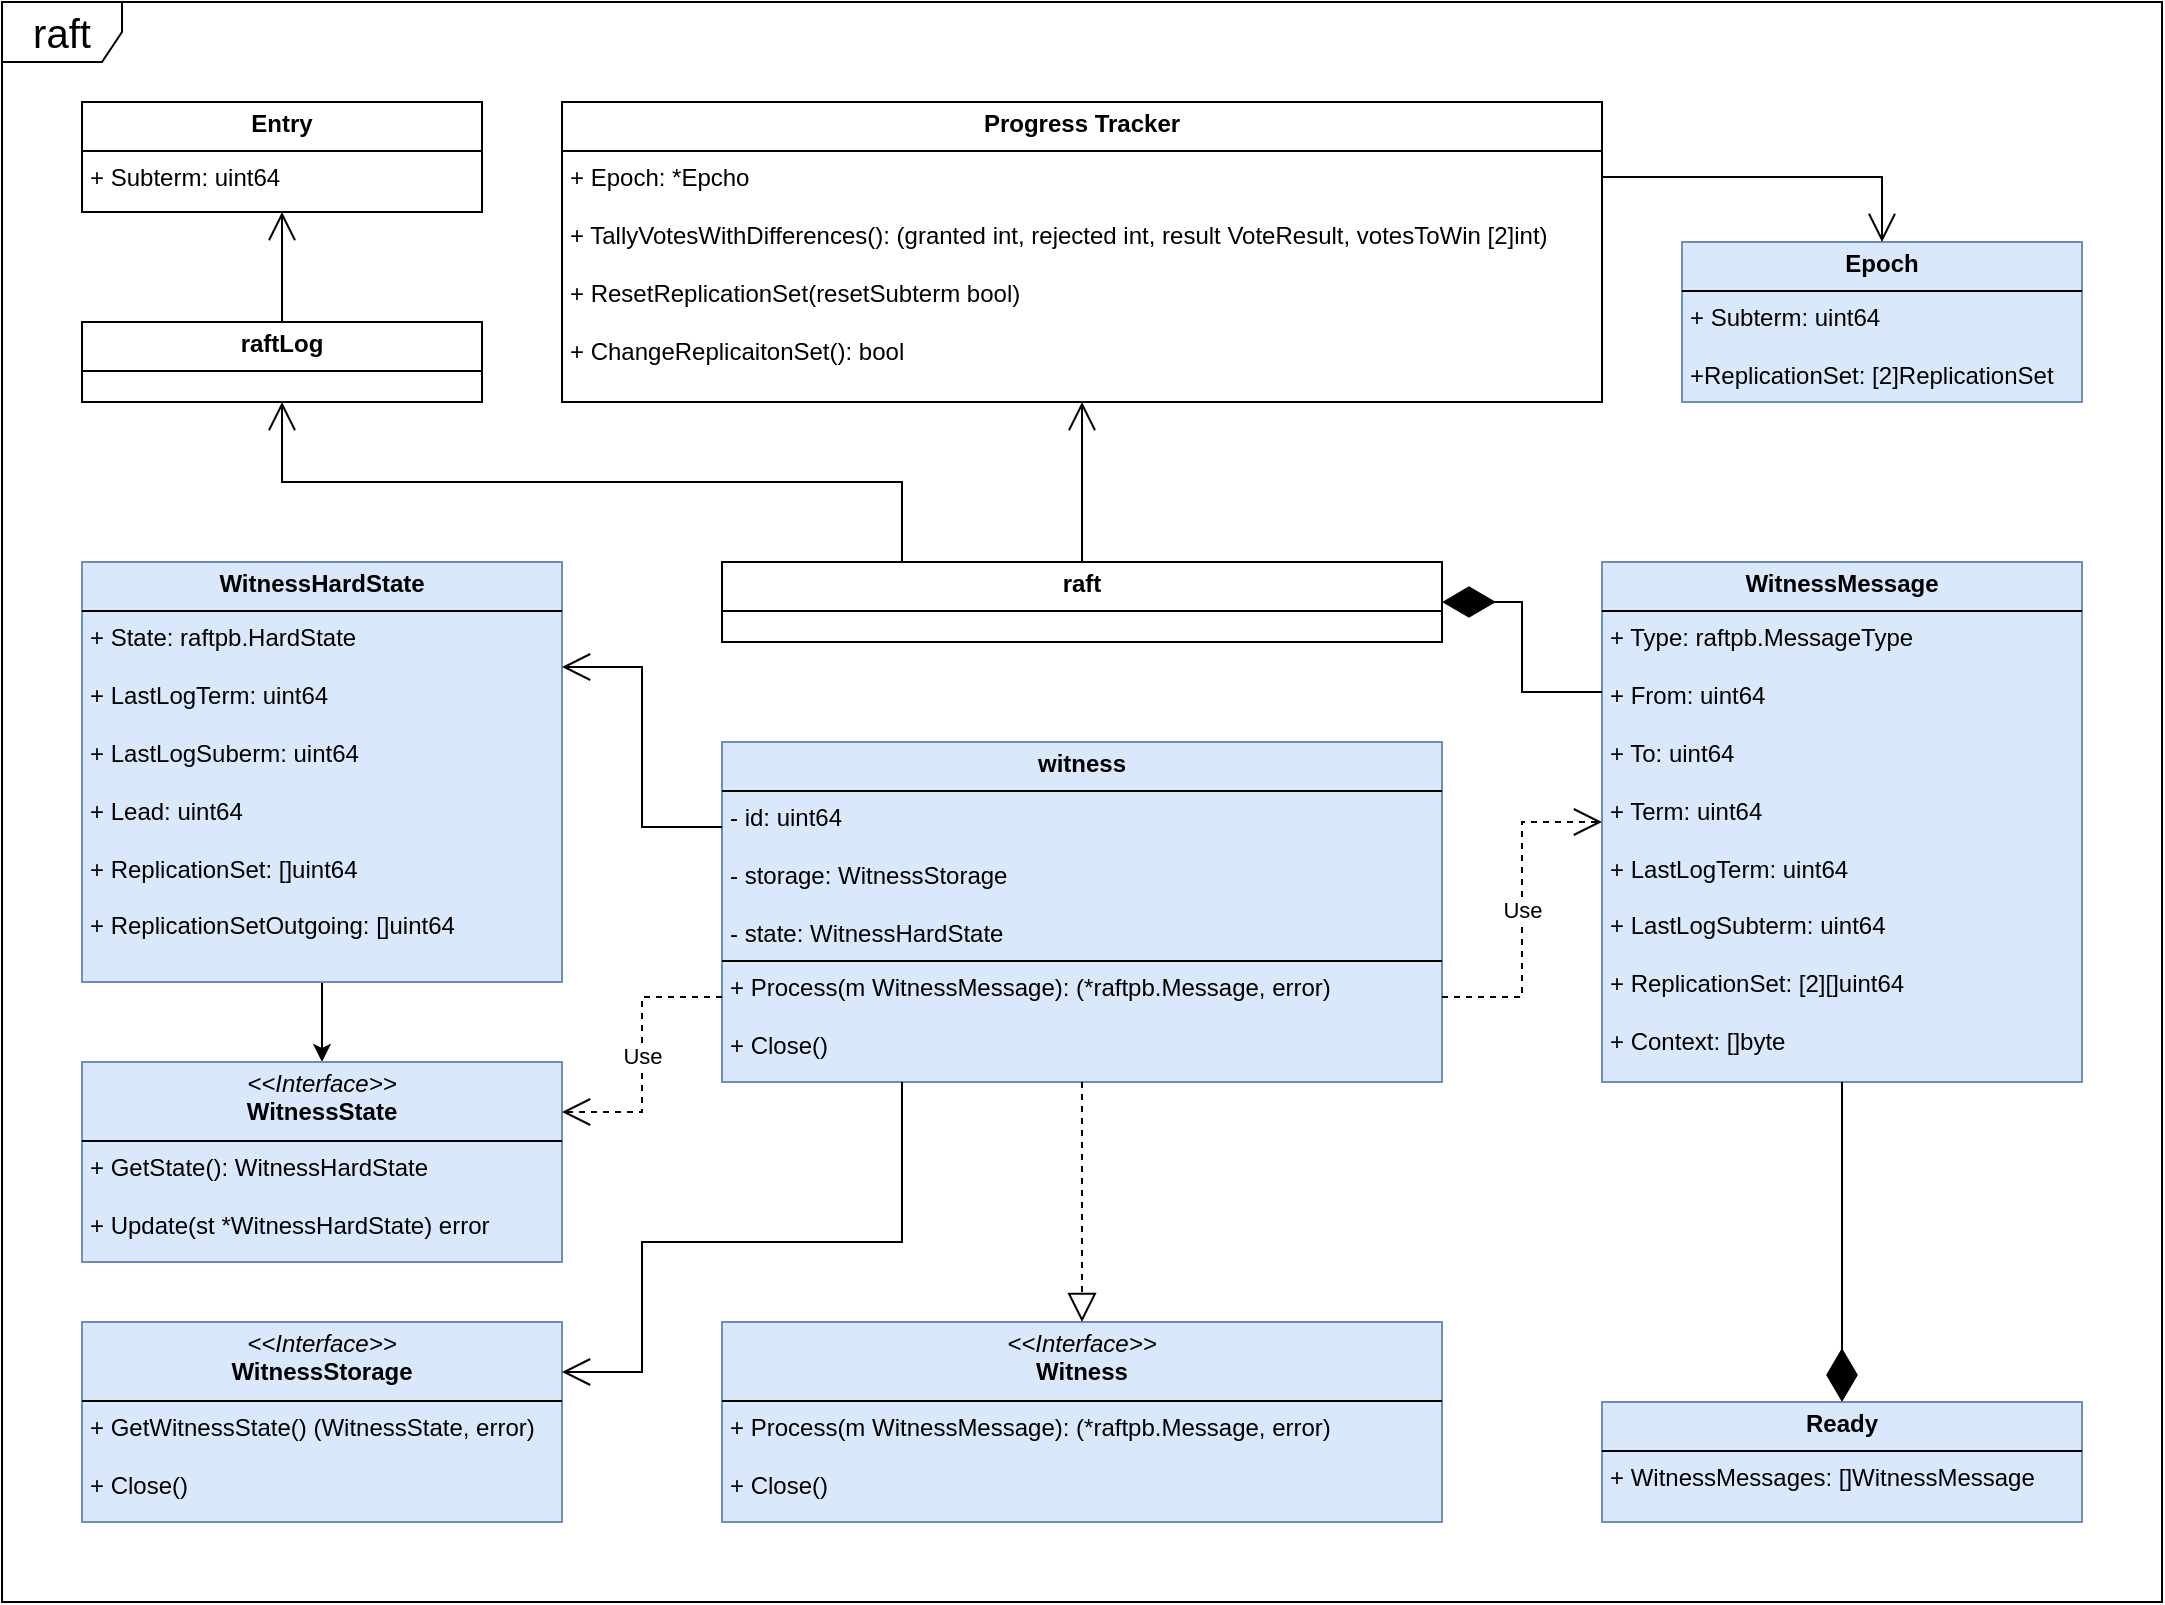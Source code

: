 <mxfile version="24.0.4" type="device" pages="3">
  <diagram name="Page-1" id="c4acf3e9-155e-7222-9cf6-157b1a14988f">
    <mxGraphModel dx="1665" dy="997" grid="1" gridSize="10" guides="1" tooltips="1" connect="1" arrows="1" fold="1" page="1" pageScale="1" pageWidth="850" pageHeight="1100" background="none" math="0" shadow="0">
      <root>
        <mxCell id="0" />
        <mxCell id="1" parent="0" />
        <mxCell id="xzUhpAQYdoC9mNCua7sk-2" value="&lt;p style=&quot;margin:0px;margin-top:4px;text-align:center;&quot;&gt;&lt;b&gt;Epoch&lt;/b&gt;&lt;/p&gt;&lt;hr size=&quot;1&quot; style=&quot;border-style:solid;&quot;&gt;&lt;p style=&quot;margin:0px;margin-left:4px;&quot;&gt;+ Subterm: uint64&lt;/p&gt;&lt;p style=&quot;margin:0px;margin-left:4px;&quot;&gt;&lt;br&gt;&lt;/p&gt;&lt;p style=&quot;margin:0px;margin-left:4px;&quot;&gt;+ReplicationSet: [2]ReplicationSet&lt;br&gt;&lt;/p&gt;&lt;p style=&quot;margin:0px;margin-left:4px;&quot;&gt;&lt;br&gt;&lt;/p&gt;" style="verticalAlign=top;align=left;overflow=fill;html=1;whiteSpace=wrap;fillColor=#dae8fc;strokeColor=#6c8ebf;" vertex="1" parent="1">
          <mxGeometry x="880" y="400" width="200" height="80" as="geometry" />
        </mxCell>
        <mxCell id="xzUhpAQYdoC9mNCua7sk-4" value="&lt;p style=&quot;margin:0px;margin-top:4px;text-align:center;&quot;&gt;&lt;b&gt;Progress Tracker&lt;/b&gt;&lt;/p&gt;&lt;hr size=&quot;1&quot; style=&quot;border-style:solid;&quot;&gt;&lt;p style=&quot;margin:0px;margin-left:4px;&quot;&gt;+ Epoch: *Epcho&lt;/p&gt;&lt;p style=&quot;margin:0px;margin-left:4px;&quot;&gt;&lt;br&gt;&lt;/p&gt;&lt;p style=&quot;margin:0px;margin-left:4px;&quot;&gt;+ TallyVotesWithDifferences(): (granted int, rejected int, result VoteResult, votesToWin [2]int)&lt;br&gt;&lt;/p&gt;&lt;p style=&quot;margin:0px;margin-left:4px;&quot;&gt;&lt;br&gt;&lt;/p&gt;&lt;p style=&quot;margin:0px;margin-left:4px;&quot;&gt;+ ResetReplicationSet(resetSubterm bool)&lt;br&gt;&lt;/p&gt;&lt;p style=&quot;margin:0px;margin-left:4px;&quot;&gt;&lt;br&gt;&lt;/p&gt;&lt;p style=&quot;margin:0px;margin-left:4px;&quot;&gt;+ ChangeReplicaitonSet(): bool&lt;/p&gt;" style="verticalAlign=top;align=left;overflow=fill;html=1;whiteSpace=wrap;" vertex="1" parent="1">
          <mxGeometry x="320" y="330" width="520" height="150" as="geometry" />
        </mxCell>
        <mxCell id="xzUhpAQYdoC9mNCua7sk-5" value="&lt;p style=&quot;margin:0px;margin-top:4px;text-align:center;&quot;&gt;&lt;b&gt;Entry&lt;/b&gt;&lt;/p&gt;&lt;hr size=&quot;1&quot; style=&quot;border-style:solid;&quot;&gt;&lt;p style=&quot;margin:0px;margin-left:4px;&quot;&gt;+ Subterm: uint64&lt;/p&gt;" style="verticalAlign=top;align=left;overflow=fill;html=1;whiteSpace=wrap;" vertex="1" parent="1">
          <mxGeometry x="80" y="330" width="200" height="55" as="geometry" />
        </mxCell>
        <mxCell id="xzUhpAQYdoC9mNCua7sk-6" value="&lt;p style=&quot;margin:0px;margin-top:4px;text-align:center;&quot;&gt;&lt;b&gt;raftLog&lt;/b&gt;&lt;/p&gt;&lt;hr size=&quot;1&quot; style=&quot;border-style:solid;&quot;&gt;&lt;div style=&quot;height:2px;&quot;&gt;&lt;/div&gt;" style="verticalAlign=top;align=left;overflow=fill;html=1;whiteSpace=wrap;" vertex="1" parent="1">
          <mxGeometry x="80" y="440" width="200" height="40" as="geometry" />
        </mxCell>
        <mxCell id="xzUhpAQYdoC9mNCua7sk-7" value="&lt;p style=&quot;margin:0px;margin-top:4px;text-align:center;&quot;&gt;&lt;b&gt;raft&lt;/b&gt;&lt;/p&gt;&lt;hr size=&quot;1&quot; style=&quot;border-style:solid;&quot;&gt;&lt;div style=&quot;height:2px;&quot;&gt;&lt;/div&gt;" style="verticalAlign=top;align=left;overflow=fill;html=1;whiteSpace=wrap;" vertex="1" parent="1">
          <mxGeometry x="400" y="560" width="360" height="40" as="geometry" />
        </mxCell>
        <mxCell id="xzUhpAQYdoC9mNCua7sk-51" value="" style="edgeStyle=orthogonalEdgeStyle;rounded=0;orthogonalLoop=1;jettySize=auto;html=1;" edge="1" parent="1" source="xzUhpAQYdoC9mNCua7sk-13" target="xzUhpAQYdoC9mNCua7sk-23">
          <mxGeometry relative="1" as="geometry" />
        </mxCell>
        <mxCell id="xzUhpAQYdoC9mNCua7sk-13" value="&lt;p style=&quot;margin:0px;margin-top:4px;text-align:center;&quot;&gt;&lt;b&gt;WitnessHardState&lt;/b&gt;&lt;/p&gt;&lt;hr size=&quot;1&quot; style=&quot;border-style:solid;&quot;&gt;&lt;p style=&quot;margin:0px;margin-left:4px;&quot;&gt;+ State: raftpb.HardState&lt;/p&gt;&lt;p style=&quot;margin:0px;margin-left:4px;&quot;&gt;&lt;br&gt;&lt;/p&gt;&lt;p style=&quot;margin:0px;margin-left:4px;&quot;&gt;+ LastLogTerm: uint64&lt;/p&gt;&lt;p style=&quot;margin:0px;margin-left:4px;&quot;&gt;&lt;br&gt;&lt;/p&gt;&lt;p style=&quot;margin:0px;margin-left:4px;&quot;&gt;+ LastLogSuberm: uint64&lt;/p&gt;&lt;p style=&quot;margin:0px;margin-left:4px;&quot;&gt;&lt;br&gt;&lt;/p&gt;&lt;p style=&quot;margin:0px;margin-left:4px;&quot;&gt;+ Lead: uint64&lt;/p&gt;&lt;p style=&quot;margin:0px;margin-left:4px;&quot;&gt;&lt;br&gt;&lt;/p&gt;&lt;p style=&quot;margin:0px;margin-left:4px;&quot;&gt;+ ReplicationSet: []uint64&lt;/p&gt;&lt;p style=&quot;margin:0px;margin-left:4px;&quot;&gt;&lt;br&gt;&lt;/p&gt;&lt;p style=&quot;margin:0px;margin-left:4px;&quot;&gt;+ ReplicationSetOutgoing: []uint64&lt;/p&gt;" style="verticalAlign=top;align=left;overflow=fill;html=1;whiteSpace=wrap;fillColor=#dae8fc;strokeColor=#6c8ebf;" vertex="1" parent="1">
          <mxGeometry x="80" y="560" width="240" height="210" as="geometry" />
        </mxCell>
        <mxCell id="xzUhpAQYdoC9mNCua7sk-18" value="&lt;p style=&quot;margin:0px;margin-top:4px;text-align:center;&quot;&gt;&lt;b&gt;witness&lt;/b&gt;&lt;/p&gt;&lt;hr size=&quot;1&quot; style=&quot;border-style:solid;&quot;&gt;&lt;p style=&quot;margin: 0px 0px 0px 4px;&quot;&gt;- id: uint64&lt;/p&gt;&lt;p style=&quot;margin: 0px 0px 0px 4px;&quot;&gt;&lt;br&gt;&lt;/p&gt;&lt;p style=&quot;margin: 0px 0px 0px 4px;&quot;&gt;- storage: WitnessStorage&lt;/p&gt;&lt;p style=&quot;margin: 0px 0px 0px 4px;&quot;&gt;&lt;br&gt;&lt;/p&gt;&lt;p style=&quot;margin: 0px 0px 0px 4px;&quot;&gt;- state: WitnessHardState&lt;/p&gt;&lt;hr size=&quot;1&quot; style=&quot;border-style:solid;&quot;&gt;&lt;p style=&quot;margin:0px;margin-left:4px;&quot;&gt;+ Process(m WitnessMessage): (*raftpb.Message, error)&lt;/p&gt;&lt;p style=&quot;margin:0px;margin-left:4px;&quot;&gt;&lt;br&gt;&lt;/p&gt;&lt;p style=&quot;margin:0px;margin-left:4px;&quot;&gt;+ Close()&lt;br&gt;&lt;/p&gt;" style="verticalAlign=top;align=left;overflow=fill;html=1;whiteSpace=wrap;fillColor=#dae8fc;strokeColor=#6c8ebf;" vertex="1" parent="1">
          <mxGeometry x="400" y="650" width="360" height="170" as="geometry" />
        </mxCell>
        <mxCell id="xzUhpAQYdoC9mNCua7sk-19" value="&lt;p style=&quot;margin:0px;margin-top:4px;text-align:center;&quot;&gt;&lt;b&gt;WitnessMessage&lt;/b&gt;&lt;/p&gt;&lt;hr size=&quot;1&quot; style=&quot;border-style:solid;&quot;&gt;&lt;p style=&quot;margin:0px;margin-left:4px;&quot;&gt;+ Type: raftpb.MessageType&lt;/p&gt;&lt;p style=&quot;margin:0px;margin-left:4px;&quot;&gt;&lt;br&gt;&lt;/p&gt;&lt;p style=&quot;margin:0px;margin-left:4px;&quot;&gt;+ From: uint64&lt;/p&gt;&lt;p style=&quot;margin:0px;margin-left:4px;&quot;&gt;&lt;br&gt;&lt;/p&gt;&lt;p style=&quot;margin:0px;margin-left:4px;&quot;&gt;+ To: uint64&lt;/p&gt;&lt;p style=&quot;margin:0px;margin-left:4px;&quot;&gt;&lt;br&gt;&lt;/p&gt;&lt;p style=&quot;margin:0px;margin-left:4px;&quot;&gt;+ Term: uint64&lt;/p&gt;&lt;p style=&quot;margin:0px;margin-left:4px;&quot;&gt;&lt;br&gt;&lt;/p&gt;&lt;p style=&quot;margin:0px;margin-left:4px;&quot;&gt;+ LastLogTerm: uint64&lt;/p&gt;&lt;p style=&quot;margin:0px;margin-left:4px;&quot;&gt;&lt;br&gt;&lt;/p&gt;&lt;p style=&quot;margin:0px;margin-left:4px;&quot;&gt;+ LastLogSubterm: uint64&lt;/p&gt;&lt;p style=&quot;margin:0px;margin-left:4px;&quot;&gt;&lt;br&gt;&lt;/p&gt;&lt;p style=&quot;margin:0px;margin-left:4px;&quot;&gt;+ ReplicationSet: [2][]uint64&lt;/p&gt;&lt;p style=&quot;margin:0px;margin-left:4px;&quot;&gt;&lt;br&gt;&lt;/p&gt;&lt;p style=&quot;margin:0px;margin-left:4px;&quot;&gt;+ Context: []byte&lt;/p&gt;" style="verticalAlign=top;align=left;overflow=fill;html=1;whiteSpace=wrap;fillColor=#dae8fc;strokeColor=#6c8ebf;" vertex="1" parent="1">
          <mxGeometry x="840" y="560" width="240" height="260" as="geometry" />
        </mxCell>
        <mxCell id="xzUhpAQYdoC9mNCua7sk-21" value="&lt;p style=&quot;margin:0px;margin-top:4px;text-align:center;&quot;&gt;&lt;b&gt;Ready&lt;/b&gt;&lt;/p&gt;&lt;hr size=&quot;1&quot; style=&quot;border-style:solid;&quot;&gt;&lt;p style=&quot;margin:0px;margin-left:4px;&quot;&gt;+ WitnessMessages: []WitnessMessage&lt;/p&gt;" style="verticalAlign=top;align=left;overflow=fill;html=1;whiteSpace=wrap;fillColor=#dae8fc;strokeColor=#6c8ebf;" vertex="1" parent="1">
          <mxGeometry x="840" y="980" width="240" height="60" as="geometry" />
        </mxCell>
        <mxCell id="xzUhpAQYdoC9mNCua7sk-23" value="&lt;p style=&quot;margin:0px;margin-top:4px;text-align:center;&quot;&gt;&lt;i&gt;&amp;lt;&amp;lt;Interface&amp;gt;&amp;gt;&lt;/i&gt;&lt;br&gt;&lt;b&gt;WitnessState&lt;/b&gt;&lt;/p&gt;&lt;hr size=&quot;1&quot; style=&quot;border-style:solid;&quot;&gt;&lt;p style=&quot;margin:0px;margin-left:4px;&quot;&gt;&lt;span style=&quot;background-color: initial;&quot;&gt;+ GetState(): WitnessHardState&lt;/span&gt;&lt;br&gt;&lt;/p&gt;&lt;p style=&quot;margin:0px;margin-left:4px;&quot;&gt;&lt;span style=&quot;background-color: initial;&quot;&gt;&lt;br&gt;&lt;/span&gt;&lt;/p&gt;&lt;p style=&quot;margin:0px;margin-left:4px;&quot;&gt;+ Update(st *WitnessHardState) error&lt;/p&gt;" style="verticalAlign=top;align=left;overflow=fill;html=1;whiteSpace=wrap;fillColor=#dae8fc;strokeColor=#6c8ebf;" vertex="1" parent="1">
          <mxGeometry x="80" y="810" width="240" height="100" as="geometry" />
        </mxCell>
        <mxCell id="xzUhpAQYdoC9mNCua7sk-24" value="&lt;p style=&quot;margin:0px;margin-top:4px;text-align:center;&quot;&gt;&lt;i&gt;&amp;lt;&amp;lt;Interface&amp;gt;&amp;gt;&lt;/i&gt;&lt;br&gt;&lt;b&gt;WitnessStorage&lt;/b&gt;&lt;/p&gt;&lt;hr size=&quot;1&quot; style=&quot;border-style:solid;&quot;&gt;&lt;p style=&quot;margin:0px;margin-left:4px;&quot;&gt;&lt;/p&gt;&lt;p style=&quot;margin:0px;margin-left:4px;&quot;&gt;+ GetWitnessState() (WitnessState, error)&lt;/p&gt;&lt;p style=&quot;margin:0px;margin-left:4px;&quot;&gt;&lt;br&gt;+ Close()&lt;/p&gt;" style="verticalAlign=top;align=left;overflow=fill;html=1;whiteSpace=wrap;fillColor=#dae8fc;strokeColor=#6c8ebf;" vertex="1" parent="1">
          <mxGeometry x="80" y="940" width="240" height="100" as="geometry" />
        </mxCell>
        <mxCell id="xzUhpAQYdoC9mNCua7sk-25" value="&lt;p style=&quot;margin:0px;margin-top:4px;text-align:center;&quot;&gt;&lt;i&gt;&amp;lt;&amp;lt;Interface&amp;gt;&amp;gt;&lt;/i&gt;&lt;br&gt;&lt;b&gt;Witness&lt;/b&gt;&lt;/p&gt;&lt;hr size=&quot;1&quot; style=&quot;border-style:solid;&quot;&gt;&lt;p style=&quot;margin:0px;margin-left:4px;&quot;&gt;&lt;/p&gt;&lt;p style=&quot;margin:0px;margin-left:4px;&quot;&gt;+ Process(m WitnessMessage): (*raftpb.Message, error)&lt;/p&gt;&lt;p style=&quot;margin:0px;margin-left:4px;&quot;&gt;&lt;br&gt;+ Close()&lt;/p&gt;" style="verticalAlign=top;align=left;overflow=fill;html=1;whiteSpace=wrap;fillColor=#dae8fc;strokeColor=#6c8ebf;" vertex="1" parent="1">
          <mxGeometry x="400" y="940" width="360" height="100" as="geometry" />
        </mxCell>
        <mxCell id="xzUhpAQYdoC9mNCua7sk-29" value="" style="endArrow=open;endFill=1;endSize=12;html=1;rounded=0;exitX=0;exitY=0.25;exitDx=0;exitDy=0;entryX=1;entryY=0.25;entryDx=0;entryDy=0;edgeStyle=orthogonalEdgeStyle;" edge="1" parent="1" source="xzUhpAQYdoC9mNCua7sk-18" target="xzUhpAQYdoC9mNCua7sk-13">
          <mxGeometry width="160" relative="1" as="geometry">
            <mxPoint x="455.0" y="650" as="sourcePoint" />
            <mxPoint x="395" y="590" as="targetPoint" />
          </mxGeometry>
        </mxCell>
        <mxCell id="xzUhpAQYdoC9mNCua7sk-30" value="" style="endArrow=open;endFill=1;endSize=12;html=1;rounded=0;entryX=0.5;entryY=1;entryDx=0;entryDy=0;exitX=0.5;exitY=0;exitDx=0;exitDy=0;edgeStyle=orthogonalEdgeStyle;" edge="1" parent="1" source="xzUhpAQYdoC9mNCua7sk-6" target="xzUhpAQYdoC9mNCua7sk-5">
          <mxGeometry width="160" relative="1" as="geometry">
            <mxPoint x="-10" y="270" as="sourcePoint" />
            <mxPoint x="150" y="270" as="targetPoint" />
          </mxGeometry>
        </mxCell>
        <mxCell id="xzUhpAQYdoC9mNCua7sk-31" value="" style="endArrow=open;endFill=1;endSize=12;html=1;rounded=0;entryX=0.5;entryY=0;entryDx=0;entryDy=0;exitX=1;exitY=0.25;exitDx=0;exitDy=0;edgeStyle=orthogonalEdgeStyle;" edge="1" parent="1" source="xzUhpAQYdoC9mNCua7sk-4" target="xzUhpAQYdoC9mNCua7sk-2">
          <mxGeometry width="160" relative="1" as="geometry">
            <mxPoint x="60" y="410" as="sourcePoint" />
            <mxPoint x="220" y="410" as="targetPoint" />
          </mxGeometry>
        </mxCell>
        <mxCell id="xzUhpAQYdoC9mNCua7sk-32" value="" style="endArrow=open;endFill=1;endSize=12;html=1;rounded=0;entryX=0.5;entryY=1;entryDx=0;entryDy=0;exitX=0.25;exitY=0;exitDx=0;exitDy=0;edgeStyle=orthogonalEdgeStyle;" edge="1" parent="1" source="xzUhpAQYdoC9mNCua7sk-7" target="xzUhpAQYdoC9mNCua7sk-6">
          <mxGeometry width="160" relative="1" as="geometry">
            <mxPoint x="80" y="430" as="sourcePoint" />
            <mxPoint x="240" y="430" as="targetPoint" />
          </mxGeometry>
        </mxCell>
        <mxCell id="xzUhpAQYdoC9mNCua7sk-34" value="Use" style="endArrow=open;endSize=12;dashed=1;html=1;rounded=0;entryX=0;entryY=0.5;entryDx=0;entryDy=0;exitX=1;exitY=0.75;exitDx=0;exitDy=0;edgeStyle=orthogonalEdgeStyle;" edge="1" parent="1" source="xzUhpAQYdoC9mNCua7sk-18" target="xzUhpAQYdoC9mNCua7sk-19">
          <mxGeometry width="160" relative="1" as="geometry">
            <mxPoint x="-380" y="860" as="sourcePoint" />
            <mxPoint x="-220" y="860" as="targetPoint" />
          </mxGeometry>
        </mxCell>
        <mxCell id="xzUhpAQYdoC9mNCua7sk-35" value="Use" style="endArrow=open;endSize=12;dashed=1;html=1;rounded=0;entryX=1;entryY=0.25;entryDx=0;entryDy=0;exitX=0;exitY=0.75;exitDx=0;exitDy=0;edgeStyle=orthogonalEdgeStyle;" edge="1" parent="1" source="xzUhpAQYdoC9mNCua7sk-18" target="xzUhpAQYdoC9mNCua7sk-23">
          <mxGeometry width="160" relative="1" as="geometry">
            <mxPoint x="790" y="745" as="sourcePoint" />
            <mxPoint x="920" y="790" as="targetPoint" />
          </mxGeometry>
        </mxCell>
        <mxCell id="xzUhpAQYdoC9mNCua7sk-36" value="" style="endArrow=diamondThin;endFill=1;endSize=24;html=1;rounded=0;entryX=1;entryY=0.5;entryDx=0;entryDy=0;exitX=0;exitY=0.25;exitDx=0;exitDy=0;edgeStyle=orthogonalEdgeStyle;" edge="1" parent="1" source="xzUhpAQYdoC9mNCua7sk-19" target="xzUhpAQYdoC9mNCua7sk-7">
          <mxGeometry width="160" relative="1" as="geometry">
            <mxPoint x="1050" y="460" as="sourcePoint" />
            <mxPoint x="1210" y="460" as="targetPoint" />
          </mxGeometry>
        </mxCell>
        <mxCell id="xzUhpAQYdoC9mNCua7sk-39" value="" style="endArrow=open;endFill=1;endSize=12;html=1;rounded=0;entryX=1;entryY=0.25;entryDx=0;entryDy=0;exitX=0.25;exitY=1;exitDx=0;exitDy=0;edgeStyle=orthogonalEdgeStyle;" edge="1" parent="1" source="xzUhpAQYdoC9mNCua7sk-18" target="xzUhpAQYdoC9mNCua7sk-24">
          <mxGeometry width="160" relative="1" as="geometry">
            <mxPoint x="310" y="950" as="sourcePoint" />
            <mxPoint x="470" y="950" as="targetPoint" />
            <Array as="points">
              <mxPoint x="490" y="900" />
              <mxPoint x="360" y="900" />
              <mxPoint x="360" y="965" />
            </Array>
          </mxGeometry>
        </mxCell>
        <mxCell id="xzUhpAQYdoC9mNCua7sk-40" value="" style="endArrow=block;dashed=1;endFill=0;endSize=12;html=1;rounded=0;exitX=0.5;exitY=1;exitDx=0;exitDy=0;edgeStyle=orthogonalEdgeStyle;" edge="1" parent="1" source="xzUhpAQYdoC9mNCua7sk-18" target="xzUhpAQYdoC9mNCua7sk-25">
          <mxGeometry width="160" relative="1" as="geometry">
            <mxPoint x="620" y="930" as="sourcePoint" />
            <mxPoint x="780" y="930" as="targetPoint" />
          </mxGeometry>
        </mxCell>
        <mxCell id="xzUhpAQYdoC9mNCua7sk-46" value="" style="endArrow=open;endFill=1;endSize=12;html=1;rounded=0;entryX=0.5;entryY=1;entryDx=0;entryDy=0;edgeStyle=orthogonalEdgeStyle;" edge="1" parent="1" source="xzUhpAQYdoC9mNCua7sk-7" target="xzUhpAQYdoC9mNCua7sk-4">
          <mxGeometry width="160" relative="1" as="geometry">
            <mxPoint x="760" y="520" as="sourcePoint" />
            <mxPoint x="920" y="520" as="targetPoint" />
          </mxGeometry>
        </mxCell>
        <mxCell id="xzUhpAQYdoC9mNCua7sk-50" value="" style="endArrow=diamondThin;endFill=1;endSize=24;html=1;rounded=0;entryX=0.5;entryY=0;entryDx=0;entryDy=0;exitX=0.5;exitY=1;exitDx=0;exitDy=0;" edge="1" parent="1" source="xzUhpAQYdoC9mNCua7sk-19" target="xzUhpAQYdoC9mNCua7sk-21">
          <mxGeometry width="160" relative="1" as="geometry">
            <mxPoint x="790" y="830" as="sourcePoint" />
            <mxPoint x="950" y="830" as="targetPoint" />
          </mxGeometry>
        </mxCell>
        <mxCell id="xzUhpAQYdoC9mNCua7sk-52" value="&lt;font style=&quot;font-size: 20px;&quot;&gt;raft&lt;/font&gt;" style="shape=umlFrame;whiteSpace=wrap;html=1;pointerEvents=0;" vertex="1" parent="1">
          <mxGeometry x="40" y="280" width="1080" height="800" as="geometry" />
        </mxCell>
      </root>
    </mxGraphModel>
  </diagram>
  <diagram id="0UP-U2pG9MK0xtsbDq5Z" name="Page-2">
    <mxGraphModel dx="1665" dy="997" grid="1" gridSize="10" guides="1" tooltips="1" connect="1" arrows="1" fold="1" page="1" pageScale="1" pageWidth="850" pageHeight="1100" math="0" shadow="0">
      <root>
        <mxCell id="0" />
        <mxCell id="1" parent="0" />
        <mxCell id="YR4e5VXAbgDGqCCQ_TVe-1" value="&lt;b&gt;&lt;font style=&quot;font-size: 17px;&quot;&gt;etcd&lt;/font&gt;&lt;/b&gt;" style="html=1;dropTarget=0;whiteSpace=wrap;verticalAlign=top;" vertex="1" parent="1">
          <mxGeometry x="390" y="720" width="440" height="260" as="geometry" />
        </mxCell>
        <mxCell id="YR4e5VXAbgDGqCCQ_TVe-2" value="" style="shape=module;jettyWidth=8;jettyHeight=4;" vertex="1" parent="YR4e5VXAbgDGqCCQ_TVe-1">
          <mxGeometry x="1" width="20" height="20" relative="1" as="geometry">
            <mxPoint x="-27" y="7" as="offset" />
          </mxGeometry>
        </mxCell>
        <mxCell id="YR4e5VXAbgDGqCCQ_TVe-3" value="&lt;b&gt;raft&lt;/b&gt;" style="html=1;dropTarget=0;whiteSpace=wrap;verticalAlign=middle;" vertex="1" parent="1">
          <mxGeometry x="550" y="840" width="120" height="40" as="geometry" />
        </mxCell>
        <mxCell id="YR4e5VXAbgDGqCCQ_TVe-4" value="" style="shape=module;jettyWidth=8;jettyHeight=4;" vertex="1" parent="YR4e5VXAbgDGqCCQ_TVe-3">
          <mxGeometry x="1" width="20" height="20" relative="1" as="geometry">
            <mxPoint x="-27" y="7" as="offset" />
          </mxGeometry>
        </mxCell>
        <mxCell id="YR4e5VXAbgDGqCCQ_TVe-5" value="&lt;b&gt;Mounted Share Witness&lt;/b&gt;" style="html=1;dropTarget=0;whiteSpace=wrap;verticalAlign=bottom;" vertex="1" parent="1">
          <mxGeometry x="550" y="760" width="120" height="60" as="geometry" />
        </mxCell>
        <mxCell id="YR4e5VXAbgDGqCCQ_TVe-6" value="" style="shape=module;jettyWidth=8;jettyHeight=4;" vertex="1" parent="YR4e5VXAbgDGqCCQ_TVe-5">
          <mxGeometry x="1" width="20" height="20" relative="1" as="geometry">
            <mxPoint x="-27" y="7" as="offset" />
          </mxGeometry>
        </mxCell>
        <mxCell id="YR4e5VXAbgDGqCCQ_TVe-7" value="" style="ellipse;whiteSpace=wrap;html=1;align=center;aspect=fixed;fillColor=none;strokeColor=none;resizable=0;perimeter=centerPerimeter;rotatable=0;allowArrows=0;points=[];outlineConnect=1;" vertex="1" parent="1">
          <mxGeometry x="752" y="830" width="10" height="10" as="geometry" />
        </mxCell>
        <mxCell id="YR4e5VXAbgDGqCCQ_TVe-8" value="&lt;b&gt;Azure Blob Witness&lt;/b&gt;" style="html=1;dropTarget=0;whiteSpace=wrap;verticalAlign=bottom;" vertex="1" parent="1">
          <mxGeometry x="550" y="900" width="120" height="60" as="geometry" />
        </mxCell>
        <mxCell id="YR4e5VXAbgDGqCCQ_TVe-9" value="" style="shape=module;jettyWidth=8;jettyHeight=4;" vertex="1" parent="YR4e5VXAbgDGqCCQ_TVe-8">
          <mxGeometry x="1" width="20" height="20" relative="1" as="geometry">
            <mxPoint x="-27" y="7" as="offset" />
          </mxGeometry>
        </mxCell>
        <mxCell id="YR4e5VXAbgDGqCCQ_TVe-10" value="Witness" style="rounded=0;orthogonalLoop=1;jettySize=auto;html=1;endArrow=oval;endFill=0;sketch=0;sourcePerimeterSpacing=0;targetPerimeterSpacing=0;endSize=10;exitX=1;exitY=0.5;exitDx=0;exitDy=0;" edge="1" parent="1" source="YR4e5VXAbgDGqCCQ_TVe-3">
          <mxGeometry x="1" y="-22" relative="1" as="geometry">
            <mxPoint x="680" y="790" as="sourcePoint" />
            <mxPoint x="690" y="860" as="targetPoint" />
            <mxPoint x="10" y="-2" as="offset" />
          </mxGeometry>
        </mxCell>
        <mxCell id="YR4e5VXAbgDGqCCQ_TVe-11" value="" style="ellipse;whiteSpace=wrap;html=1;align=center;aspect=fixed;fillColor=none;strokeColor=none;resizable=0;perimeter=centerPerimeter;rotatable=0;allowArrows=0;points=[];outlineConnect=1;" vertex="1" parent="1">
          <mxGeometry x="680" y="850" width="10" height="10" as="geometry" />
        </mxCell>
        <mxCell id="YR4e5VXAbgDGqCCQ_TVe-12" value="" style="rounded=0;orthogonalLoop=1;jettySize=auto;html=1;endArrow=halfCircle;endFill=0;endSize=6;strokeWidth=1;sketch=0;exitX=0;exitY=0.5;exitDx=0;exitDy=0;" edge="1" parent="1" source="YR4e5VXAbgDGqCCQ_TVe-3">
          <mxGeometry relative="1" as="geometry">
            <mxPoint x="650" y="870" as="sourcePoint" />
            <mxPoint x="530" y="860" as="targetPoint" />
          </mxGeometry>
        </mxCell>
        <mxCell id="YR4e5VXAbgDGqCCQ_TVe-13" value="WitnessState&lt;div&gt;WitnessStorage&lt;/div&gt;" style="edgeLabel;html=1;align=center;verticalAlign=middle;resizable=0;points=[];" vertex="1" connectable="0" parent="YR4e5VXAbgDGqCCQ_TVe-12">
          <mxGeometry x="-0.22" relative="1" as="geometry">
            <mxPoint x="-92" as="offset" />
          </mxGeometry>
        </mxCell>
        <mxCell id="YR4e5VXAbgDGqCCQ_TVe-14" value="" style="rounded=0;orthogonalLoop=1;jettySize=auto;html=1;endArrow=oval;endFill=0;sketch=0;sourcePerimeterSpacing=0;targetPerimeterSpacing=0;endSize=10;exitX=0;exitY=0.5;exitDx=0;exitDy=0;" edge="1" parent="1" source="YR4e5VXAbgDGqCCQ_TVe-8">
          <mxGeometry relative="1" as="geometry">
            <mxPoint x="710" y="830" as="sourcePoint" />
            <mxPoint x="530" y="930" as="targetPoint" />
          </mxGeometry>
        </mxCell>
        <mxCell id="YR4e5VXAbgDGqCCQ_TVe-15" value="" style="rounded=0;orthogonalLoop=1;jettySize=auto;html=1;endArrow=oval;endFill=0;sketch=0;sourcePerimeterSpacing=0;targetPerimeterSpacing=0;endSize=10;exitX=0;exitY=0.5;exitDx=0;exitDy=0;" edge="1" parent="1" source="YR4e5VXAbgDGqCCQ_TVe-5">
          <mxGeometry relative="1" as="geometry">
            <mxPoint x="732" y="850" as="sourcePoint" />
            <mxPoint x="530" y="790" as="targetPoint" />
          </mxGeometry>
        </mxCell>
        <mxCell id="YR4e5VXAbgDGqCCQ_TVe-16" value="" style="endArrow=classic;html=1;rounded=1;edgeStyle=elbowEdgeStyle;dashed=1;" edge="1" parent="1">
          <mxGeometry width="50" height="50" relative="1" as="geometry">
            <mxPoint x="530" y="860" as="sourcePoint" />
            <mxPoint x="520" y="790" as="targetPoint" />
            <Array as="points">
              <mxPoint x="500" y="830" />
            </Array>
          </mxGeometry>
        </mxCell>
        <mxCell id="YR4e5VXAbgDGqCCQ_TVe-17" value="" style="endArrow=classic;html=1;rounded=1;edgeStyle=elbowEdgeStyle;dashed=1;" edge="1" parent="1">
          <mxGeometry width="50" height="50" relative="1" as="geometry">
            <mxPoint x="530" y="860" as="sourcePoint" />
            <mxPoint x="520" y="930" as="targetPoint" />
            <Array as="points">
              <mxPoint x="500" y="900" />
            </Array>
          </mxGeometry>
        </mxCell>
        <mxCell id="YR4e5VXAbgDGqCCQ_TVe-18" value="Message Loop" style="ellipse;shape=umlControl;whiteSpace=wrap;html=1;" vertex="1" parent="1">
          <mxGeometry x="730" y="820" width="70" height="80" as="geometry" />
        </mxCell>
        <mxCell id="YR4e5VXAbgDGqCCQ_TVe-19" value="" style="endArrow=classic;html=1;rounded=0;dashed=1;" edge="1" parent="1" source="YR4e5VXAbgDGqCCQ_TVe-18">
          <mxGeometry width="50" height="50" relative="1" as="geometry">
            <mxPoint x="650" y="960" as="sourcePoint" />
            <mxPoint x="700" y="860" as="targetPoint" />
          </mxGeometry>
        </mxCell>
      </root>
    </mxGraphModel>
  </diagram>
  <diagram id="R4pwTyvjRM4uAYN33mz9" name="Page-3">
    <mxGraphModel dx="1998" dy="1196" grid="1" gridSize="10" guides="1" tooltips="1" connect="1" arrows="1" fold="1" page="1" pageScale="1" pageWidth="850" pageHeight="1100" math="0" shadow="0">
      <root>
        <mxCell id="0" />
        <mxCell id="1" parent="0" />
        <mxCell id="Pidj5dFviFDccaMzqMy--5" value="etcd" style="html=1;whiteSpace=wrap;verticalAlign=top;fontSize=24;" vertex="1" parent="1">
          <mxGeometry x="130" y="220" width="420" height="260" as="geometry" />
        </mxCell>
        <mxCell id="Pidj5dFviFDccaMzqMy--1" value="raft" style="html=1;whiteSpace=wrap;verticalAlign=top;fontSize=24;" vertex="1" parent="1">
          <mxGeometry x="160" y="290" width="220" height="160" as="geometry" />
        </mxCell>
        <mxCell id="Pidj5dFviFDccaMzqMy--2" value="witness" style="html=1;whiteSpace=wrap;fontSize=18;" vertex="1" parent="1">
          <mxGeometry x="210" y="380" width="120" height="50" as="geometry" />
        </mxCell>
        <mxCell id="Pidj5dFviFDccaMzqMy--18" value="Message Loop" style="ellipse;shape=umlControl;whiteSpace=wrap;html=1;" vertex="1" parent="1">
          <mxGeometry x="430" y="290" width="70" height="80" as="geometry" />
        </mxCell>
        <mxCell id="Pidj5dFviFDccaMzqMy--19" value="Witness&amp;nbsp;&lt;div&gt;Message&lt;/div&gt;" style="endArrow=classic;html=1;rounded=0;entryX=0.5;entryY=0;entryDx=0;entryDy=0;" edge="1" parent="1" source="Pidj5dFviFDccaMzqMy--18" target="Pidj5dFviFDccaMzqMy--2">
          <mxGeometry width="50" height="50" relative="1" as="geometry">
            <mxPoint x="400" y="540" as="sourcePoint" />
            <mxPoint x="450" y="490" as="targetPoint" />
          </mxGeometry>
        </mxCell>
        <mxCell id="Pidj5dFviFDccaMzqMy--20" value="Witness Storage Implementation" style="html=1;whiteSpace=wrap;" vertex="1" parent="1">
          <mxGeometry x="410" y="400" width="110" height="50" as="geometry" />
        </mxCell>
        <mxCell id="Pidj5dFviFDccaMzqMy--21" value="" style="endArrow=classic;html=1;rounded=0;exitX=1;exitY=0.5;exitDx=0;exitDy=0;entryX=0;entryY=0.5;entryDx=0;entryDy=0;" edge="1" parent="1" source="Pidj5dFviFDccaMzqMy--2" target="Pidj5dFviFDccaMzqMy--20">
          <mxGeometry width="50" height="50" relative="1" as="geometry">
            <mxPoint x="400" y="540" as="sourcePoint" />
            <mxPoint x="450" y="490" as="targetPoint" />
          </mxGeometry>
        </mxCell>
        <mxCell id="Pidj5dFviFDccaMzqMy--22" value="etcd" style="html=1;whiteSpace=wrap;verticalAlign=top;fontSize=24;" vertex="1" parent="1">
          <mxGeometry x="680" y="220" width="420" height="260" as="geometry" />
        </mxCell>
        <mxCell id="Pidj5dFviFDccaMzqMy--23" value="raft" style="html=1;whiteSpace=wrap;verticalAlign=top;fontSize=24;" vertex="1" parent="1">
          <mxGeometry x="850" y="290" width="220" height="160" as="geometry" />
        </mxCell>
        <mxCell id="Pidj5dFviFDccaMzqMy--24" value="witness" style="html=1;whiteSpace=wrap;fontSize=18;" vertex="1" parent="1">
          <mxGeometry x="900" y="380" width="120" height="50" as="geometry" />
        </mxCell>
        <mxCell id="Pidj5dFviFDccaMzqMy--26" value="Message Loop" style="ellipse;shape=umlControl;whiteSpace=wrap;html=1;" vertex="1" parent="1">
          <mxGeometry x="730" y="290" width="70" height="80" as="geometry" />
        </mxCell>
        <mxCell id="Pidj5dFviFDccaMzqMy--27" value="" style="endArrow=classic;html=1;rounded=0;entryX=0.5;entryY=0;entryDx=0;entryDy=0;" edge="1" parent="1" source="Pidj5dFviFDccaMzqMy--26" target="Pidj5dFviFDccaMzqMy--24">
          <mxGeometry width="50" height="50" relative="1" as="geometry">
            <mxPoint x="950" y="540" as="sourcePoint" />
            <mxPoint x="1000" y="490" as="targetPoint" />
          </mxGeometry>
        </mxCell>
        <mxCell id="Pidj5dFviFDccaMzqMy--50" value="Witness&lt;div&gt;Message&lt;/div&gt;" style="edgeLabel;html=1;align=center;verticalAlign=middle;resizable=0;points=[];" vertex="1" connectable="0" parent="Pidj5dFviFDccaMzqMy--27">
          <mxGeometry x="-0.037" y="-2" relative="1" as="geometry">
            <mxPoint as="offset" />
          </mxGeometry>
        </mxCell>
        <mxCell id="Pidj5dFviFDccaMzqMy--28" value="Witness Storage Implementation" style="html=1;whiteSpace=wrap;" vertex="1" parent="1">
          <mxGeometry x="710" y="400" width="110" height="50" as="geometry" />
        </mxCell>
        <mxCell id="Pidj5dFviFDccaMzqMy--29" value="" style="endArrow=classic;html=1;rounded=0;exitX=0;exitY=0.5;exitDx=0;exitDy=0;entryX=1;entryY=0.5;entryDx=0;entryDy=0;" edge="1" parent="1" source="Pidj5dFviFDccaMzqMy--24" target="Pidj5dFviFDccaMzqMy--28">
          <mxGeometry width="50" height="50" relative="1" as="geometry">
            <mxPoint x="950" y="540" as="sourcePoint" />
            <mxPoint x="1000" y="490" as="targetPoint" />
          </mxGeometry>
        </mxCell>
        <mxCell id="Pidj5dFviFDccaMzqMy--31" value="" style="endArrow=classic;startArrow=classic;html=1;rounded=0;entryX=0.014;entryY=0.463;entryDx=0;entryDy=0;entryPerimeter=0;" edge="1" parent="1" source="Pidj5dFviFDccaMzqMy--18" target="Pidj5dFviFDccaMzqMy--26">
          <mxGeometry width="50" height="50" relative="1" as="geometry">
            <mxPoint x="400" y="540" as="sourcePoint" />
            <mxPoint x="450" y="490" as="targetPoint" />
          </mxGeometry>
        </mxCell>
        <mxCell id="Pidj5dFviFDccaMzqMy--49" value="Inter-etcd&amp;nbsp;&lt;div style=&quot;font-size: 13px;&quot;&gt;Communication&lt;/div&gt;" style="edgeLabel;html=1;align=center;verticalAlign=middle;resizable=0;points=[];fontSize=13;" vertex="1" connectable="0" parent="Pidj5dFviFDccaMzqMy--31">
          <mxGeometry x="-0.065" y="2" relative="1" as="geometry">
            <mxPoint as="offset" />
          </mxGeometry>
        </mxCell>
        <mxCell id="Pidj5dFviFDccaMzqMy--32" value="" style="endArrow=classic;startArrow=classic;html=1;rounded=0;exitX=1;exitY=0.25;exitDx=0;exitDy=0;" edge="1" parent="1" source="Pidj5dFviFDccaMzqMy--1" target="Pidj5dFviFDccaMzqMy--18">
          <mxGeometry width="50" height="50" relative="1" as="geometry">
            <mxPoint x="400" y="540" as="sourcePoint" />
            <mxPoint x="450" y="490" as="targetPoint" />
          </mxGeometry>
        </mxCell>
        <mxCell id="Pidj5dFviFDccaMzqMy--33" value="" style="endArrow=classic;startArrow=classic;html=1;rounded=0;entryX=0;entryY=0.25;entryDx=0;entryDy=0;" edge="1" parent="1" source="Pidj5dFviFDccaMzqMy--26" target="Pidj5dFviFDccaMzqMy--23">
          <mxGeometry width="50" height="50" relative="1" as="geometry">
            <mxPoint x="400" y="540" as="sourcePoint" />
            <mxPoint x="450" y="490" as="targetPoint" />
          </mxGeometry>
        </mxCell>
        <mxCell id="Pidj5dFviFDccaMzqMy--34" value="etcd storage" style="shape=cylinder3;whiteSpace=wrap;html=1;boundedLbl=1;backgroundOutline=1;size=15;" vertex="1" parent="1">
          <mxGeometry x="310" y="520" width="60" height="80" as="geometry" />
        </mxCell>
        <mxCell id="Pidj5dFviFDccaMzqMy--43" value="Wittness Storage" style="shape=cylinder3;whiteSpace=wrap;html=1;boundedLbl=1;backgroundOutline=1;size=15;" vertex="1" parent="1">
          <mxGeometry x="590" y="520" width="60" height="80" as="geometry" />
        </mxCell>
        <mxCell id="Pidj5dFviFDccaMzqMy--44" value="etcd storage" style="shape=cylinder3;whiteSpace=wrap;html=1;boundedLbl=1;backgroundOutline=1;size=15;" vertex="1" parent="1">
          <mxGeometry x="860" y="520" width="60" height="80" as="geometry" />
        </mxCell>
        <mxCell id="Pidj5dFviFDccaMzqMy--45" value="" style="endArrow=classic;html=1;rounded=0;exitX=0.75;exitY=1;exitDx=0;exitDy=0;entryX=0.145;entryY=0;entryDx=0;entryDy=4.35;entryPerimeter=0;" edge="1" parent="1" source="Pidj5dFviFDccaMzqMy--20" target="Pidj5dFviFDccaMzqMy--43">
          <mxGeometry width="50" height="50" relative="1" as="geometry">
            <mxPoint x="400" y="540" as="sourcePoint" />
            <mxPoint x="450" y="490" as="targetPoint" />
          </mxGeometry>
        </mxCell>
        <mxCell id="Pidj5dFviFDccaMzqMy--46" value="" style="endArrow=classic;html=1;rounded=0;exitX=0.25;exitY=1;exitDx=0;exitDy=0;entryX=0.855;entryY=0;entryDx=0;entryDy=4.35;entryPerimeter=0;" edge="1" parent="1" source="Pidj5dFviFDccaMzqMy--28" target="Pidj5dFviFDccaMzqMy--43">
          <mxGeometry width="50" height="50" relative="1" as="geometry">
            <mxPoint x="475" y="460" as="sourcePoint" />
            <mxPoint x="609" y="534" as="targetPoint" />
          </mxGeometry>
        </mxCell>
        <mxCell id="Pidj5dFviFDccaMzqMy--47" value="" style="endArrow=classic;html=1;rounded=0;entryX=0.5;entryY=0;entryDx=0;entryDy=0;entryPerimeter=0;exitX=0.5;exitY=1;exitDx=0;exitDy=0;" edge="1" parent="1" source="Pidj5dFviFDccaMzqMy--5" target="Pidj5dFviFDccaMzqMy--34">
          <mxGeometry width="50" height="50" relative="1" as="geometry">
            <mxPoint x="380" y="530" as="sourcePoint" />
            <mxPoint x="619" y="544" as="targetPoint" />
          </mxGeometry>
        </mxCell>
        <mxCell id="Pidj5dFviFDccaMzqMy--48" value="" style="endArrow=classic;html=1;rounded=0;exitX=0.5;exitY=1;exitDx=0;exitDy=0;entryX=0.5;entryY=0;entryDx=0;entryDy=0;entryPerimeter=0;" edge="1" parent="1" source="Pidj5dFviFDccaMzqMy--22" target="Pidj5dFviFDccaMzqMy--44">
          <mxGeometry width="50" height="50" relative="1" as="geometry">
            <mxPoint x="495" y="480" as="sourcePoint" />
            <mxPoint x="629" y="554" as="targetPoint" />
          </mxGeometry>
        </mxCell>
      </root>
    </mxGraphModel>
  </diagram>
</mxfile>
